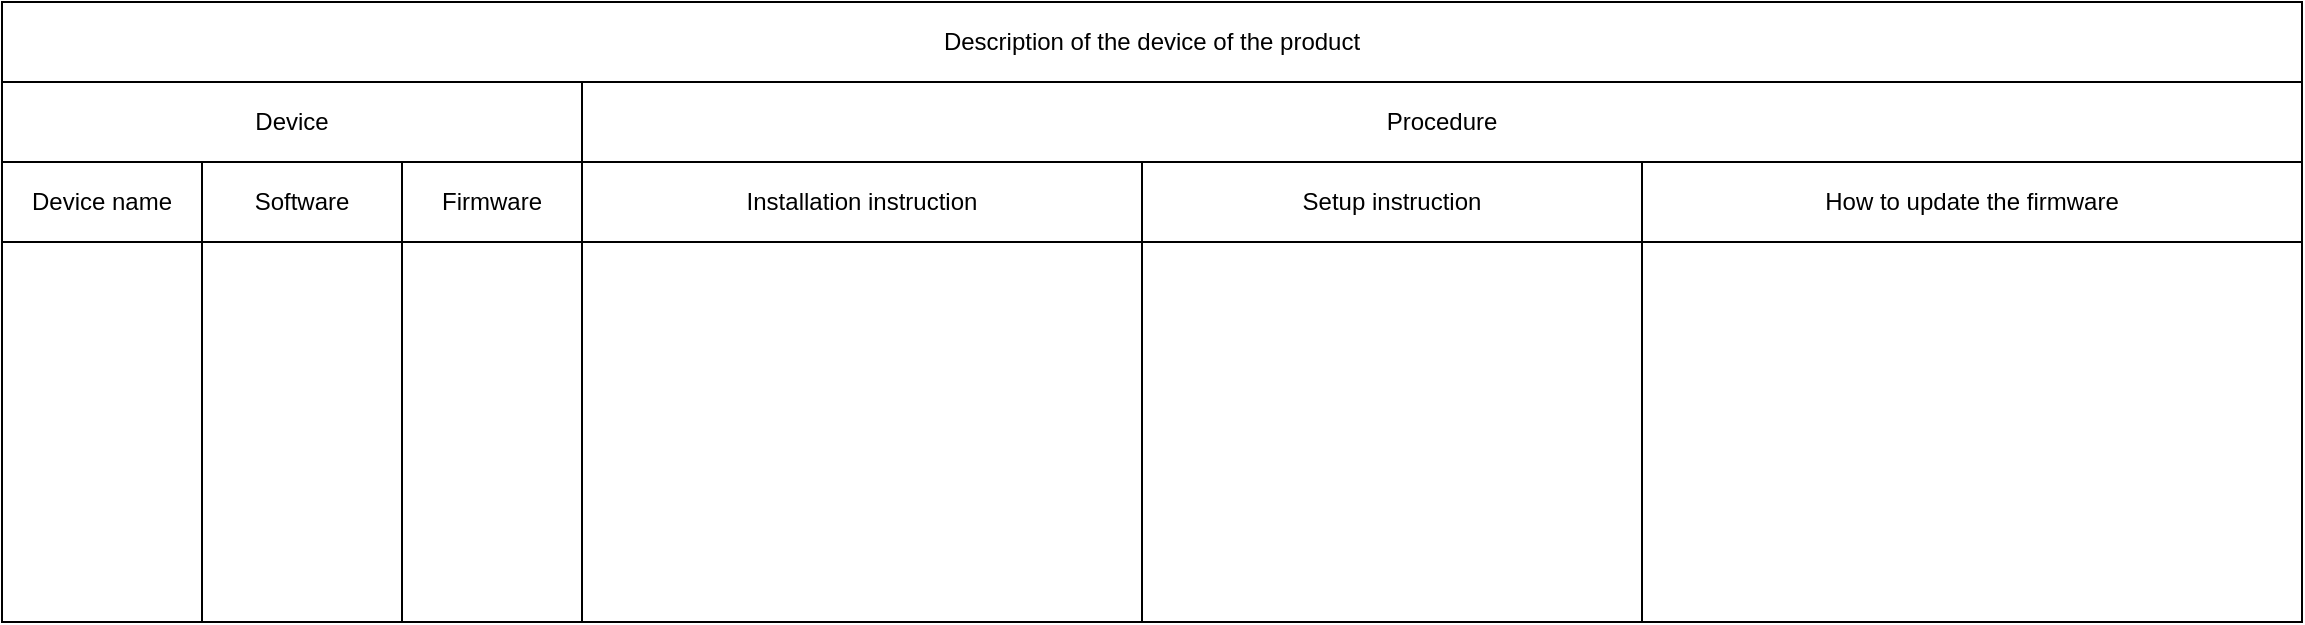 <mxfile version="15.0.3" type="github">
  <diagram id="OclsEK_XeE67PwOviO1x" name="Page-1">
    <mxGraphModel dx="1666" dy="831" grid="1" gridSize="10" guides="1" tooltips="1" connect="1" arrows="1" fold="1" page="1" pageScale="1" pageWidth="827" pageHeight="1169" math="0" shadow="0">
      <root>
        <mxCell id="0" />
        <mxCell id="1" parent="0" />
        <mxCell id="_bbLp0HfyhivJ3uQ8azR-1" value="" style="shape=table;startSize=0;container=1;collapsible=0;childLayout=tableLayout;" vertex="1" parent="1">
          <mxGeometry x="110" y="210" width="1150" height="40" as="geometry" />
        </mxCell>
        <mxCell id="_bbLp0HfyhivJ3uQ8azR-2" value="" style="shape=partialRectangle;collapsible=0;dropTarget=0;pointerEvents=0;fillColor=none;top=0;left=0;bottom=0;right=0;points=[[0,0.5],[1,0.5]];portConstraint=eastwest;" vertex="1" parent="_bbLp0HfyhivJ3uQ8azR-1">
          <mxGeometry width="1150" height="40" as="geometry" />
        </mxCell>
        <mxCell id="_bbLp0HfyhivJ3uQ8azR-3" value="Description of the device of the product" style="shape=partialRectangle;html=1;whiteSpace=wrap;connectable=0;overflow=hidden;fillColor=none;top=0;left=0;bottom=0;right=0;pointerEvents=1;" vertex="1" parent="_bbLp0HfyhivJ3uQ8azR-2">
          <mxGeometry width="1150" height="40" as="geometry" />
        </mxCell>
        <mxCell id="_bbLp0HfyhivJ3uQ8azR-4" value="" style="shape=table;startSize=0;container=1;collapsible=0;childLayout=tableLayout;" vertex="1" parent="1">
          <mxGeometry x="110" y="250" width="290" height="40" as="geometry" />
        </mxCell>
        <mxCell id="_bbLp0HfyhivJ3uQ8azR-5" value="" style="shape=partialRectangle;collapsible=0;dropTarget=0;pointerEvents=0;fillColor=none;top=0;left=0;bottom=0;right=0;points=[[0,0.5],[1,0.5]];portConstraint=eastwest;" vertex="1" parent="_bbLp0HfyhivJ3uQ8azR-4">
          <mxGeometry width="290" height="40" as="geometry" />
        </mxCell>
        <mxCell id="_bbLp0HfyhivJ3uQ8azR-6" value="Device" style="shape=partialRectangle;html=1;whiteSpace=wrap;connectable=0;overflow=hidden;fillColor=none;top=0;left=0;bottom=0;right=0;pointerEvents=1;" vertex="1" parent="_bbLp0HfyhivJ3uQ8azR-5">
          <mxGeometry width="290" height="40" as="geometry" />
        </mxCell>
        <mxCell id="_bbLp0HfyhivJ3uQ8azR-7" value="" style="shape=table;startSize=0;container=1;collapsible=0;childLayout=tableLayout;" vertex="1" parent="1">
          <mxGeometry x="310" y="290" width="90" height="40" as="geometry" />
        </mxCell>
        <mxCell id="_bbLp0HfyhivJ3uQ8azR-8" value="" style="shape=partialRectangle;collapsible=0;dropTarget=0;pointerEvents=0;fillColor=none;top=0;left=0;bottom=0;right=0;points=[[0,0.5],[1,0.5]];portConstraint=eastwest;" vertex="1" parent="_bbLp0HfyhivJ3uQ8azR-7">
          <mxGeometry width="90" height="40" as="geometry" />
        </mxCell>
        <mxCell id="_bbLp0HfyhivJ3uQ8azR-9" value="Firmware" style="shape=partialRectangle;html=1;whiteSpace=wrap;connectable=0;overflow=hidden;fillColor=none;top=0;left=0;bottom=0;right=0;pointerEvents=1;" vertex="1" parent="_bbLp0HfyhivJ3uQ8azR-8">
          <mxGeometry width="90" height="40" as="geometry" />
        </mxCell>
        <mxCell id="_bbLp0HfyhivJ3uQ8azR-10" value="" style="shape=table;startSize=0;container=1;collapsible=0;childLayout=tableLayout;" vertex="1" parent="1">
          <mxGeometry x="210" y="290" width="100" height="40" as="geometry" />
        </mxCell>
        <mxCell id="_bbLp0HfyhivJ3uQ8azR-11" value="" style="shape=partialRectangle;collapsible=0;dropTarget=0;pointerEvents=0;fillColor=none;top=0;left=0;bottom=0;right=0;points=[[0,0.5],[1,0.5]];portConstraint=eastwest;" vertex="1" parent="_bbLp0HfyhivJ3uQ8azR-10">
          <mxGeometry width="100" height="40" as="geometry" />
        </mxCell>
        <mxCell id="_bbLp0HfyhivJ3uQ8azR-12" value="Software" style="shape=partialRectangle;html=1;whiteSpace=wrap;connectable=0;overflow=hidden;fillColor=none;top=0;left=0;bottom=0;right=0;pointerEvents=1;" vertex="1" parent="_bbLp0HfyhivJ3uQ8azR-11">
          <mxGeometry width="100" height="40" as="geometry" />
        </mxCell>
        <mxCell id="_bbLp0HfyhivJ3uQ8azR-13" value="" style="shape=table;startSize=0;container=1;collapsible=0;childLayout=tableLayout;" vertex="1" parent="1">
          <mxGeometry x="110" y="290" width="100" height="40" as="geometry" />
        </mxCell>
        <mxCell id="_bbLp0HfyhivJ3uQ8azR-14" value="" style="shape=partialRectangle;collapsible=0;dropTarget=0;pointerEvents=0;fillColor=none;top=0;left=0;bottom=0;right=0;points=[[0,0.5],[1,0.5]];portConstraint=eastwest;" vertex="1" parent="_bbLp0HfyhivJ3uQ8azR-13">
          <mxGeometry width="100" height="40" as="geometry" />
        </mxCell>
        <mxCell id="_bbLp0HfyhivJ3uQ8azR-15" value="Device name " style="shape=partialRectangle;html=1;whiteSpace=wrap;connectable=0;overflow=hidden;fillColor=none;top=0;left=0;bottom=0;right=0;pointerEvents=1;" vertex="1" parent="_bbLp0HfyhivJ3uQ8azR-14">
          <mxGeometry width="100" height="40" as="geometry" />
        </mxCell>
        <mxCell id="_bbLp0HfyhivJ3uQ8azR-16" value="" style="shape=table;startSize=0;container=1;collapsible=0;childLayout=tableLayout;" vertex="1" parent="1">
          <mxGeometry x="400" y="250" width="860" height="40" as="geometry" />
        </mxCell>
        <mxCell id="_bbLp0HfyhivJ3uQ8azR-17" value="" style="shape=partialRectangle;collapsible=0;dropTarget=0;pointerEvents=0;fillColor=none;top=0;left=0;bottom=0;right=0;points=[[0,0.5],[1,0.5]];portConstraint=eastwest;" vertex="1" parent="_bbLp0HfyhivJ3uQ8azR-16">
          <mxGeometry width="860" height="40" as="geometry" />
        </mxCell>
        <mxCell id="_bbLp0HfyhivJ3uQ8azR-18" value="Procedure" style="shape=partialRectangle;html=1;whiteSpace=wrap;connectable=0;overflow=hidden;fillColor=none;top=0;left=0;bottom=0;right=0;pointerEvents=1;" vertex="1" parent="_bbLp0HfyhivJ3uQ8azR-17">
          <mxGeometry width="860" height="40" as="geometry" />
        </mxCell>
        <mxCell id="_bbLp0HfyhivJ3uQ8azR-19" value="" style="shape=table;startSize=0;container=1;collapsible=0;childLayout=tableLayout;" vertex="1" parent="1">
          <mxGeometry x="400" y="290" width="280" height="40" as="geometry" />
        </mxCell>
        <mxCell id="_bbLp0HfyhivJ3uQ8azR-20" value="" style="shape=partialRectangle;collapsible=0;dropTarget=0;pointerEvents=0;fillColor=none;top=0;left=0;bottom=0;right=0;points=[[0,0.5],[1,0.5]];portConstraint=eastwest;" vertex="1" parent="_bbLp0HfyhivJ3uQ8azR-19">
          <mxGeometry width="280" height="40" as="geometry" />
        </mxCell>
        <mxCell id="_bbLp0HfyhivJ3uQ8azR-21" value="Installation instruction" style="shape=partialRectangle;html=1;whiteSpace=wrap;connectable=0;overflow=hidden;fillColor=none;top=0;left=0;bottom=0;right=0;pointerEvents=1;" vertex="1" parent="_bbLp0HfyhivJ3uQ8azR-20">
          <mxGeometry width="280" height="40" as="geometry" />
        </mxCell>
        <mxCell id="_bbLp0HfyhivJ3uQ8azR-22" value="" style="shape=table;startSize=0;container=1;collapsible=0;childLayout=tableLayout;" vertex="1" parent="1">
          <mxGeometry x="680" y="290" width="250" height="40" as="geometry" />
        </mxCell>
        <mxCell id="_bbLp0HfyhivJ3uQ8azR-23" value="" style="shape=partialRectangle;collapsible=0;dropTarget=0;pointerEvents=0;fillColor=none;top=0;left=0;bottom=0;right=0;points=[[0,0.5],[1,0.5]];portConstraint=eastwest;" vertex="1" parent="_bbLp0HfyhivJ3uQ8azR-22">
          <mxGeometry width="250" height="40" as="geometry" />
        </mxCell>
        <mxCell id="_bbLp0HfyhivJ3uQ8azR-24" value="Setup instruction" style="shape=partialRectangle;html=1;whiteSpace=wrap;connectable=0;overflow=hidden;fillColor=none;top=0;left=0;bottom=0;right=0;pointerEvents=1;" vertex="1" parent="_bbLp0HfyhivJ3uQ8azR-23">
          <mxGeometry width="250" height="40" as="geometry" />
        </mxCell>
        <mxCell id="_bbLp0HfyhivJ3uQ8azR-25" value="" style="shape=table;startSize=0;container=1;collapsible=0;childLayout=tableLayout;" vertex="1" parent="1">
          <mxGeometry x="930" y="290" width="330" height="40" as="geometry" />
        </mxCell>
        <mxCell id="_bbLp0HfyhivJ3uQ8azR-26" value="" style="shape=partialRectangle;collapsible=0;dropTarget=0;pointerEvents=0;fillColor=none;top=0;left=0;bottom=0;right=0;points=[[0,0.5],[1,0.5]];portConstraint=eastwest;" vertex="1" parent="_bbLp0HfyhivJ3uQ8azR-25">
          <mxGeometry width="330" height="40" as="geometry" />
        </mxCell>
        <mxCell id="_bbLp0HfyhivJ3uQ8azR-27" value="How to update the firmware" style="shape=partialRectangle;html=1;whiteSpace=wrap;connectable=0;overflow=hidden;fillColor=none;top=0;left=0;bottom=0;right=0;pointerEvents=1;" vertex="1" parent="_bbLp0HfyhivJ3uQ8azR-26">
          <mxGeometry width="330" height="40" as="geometry" />
        </mxCell>
        <mxCell id="_bbLp0HfyhivJ3uQ8azR-28" value="" style="shape=table;startSize=0;container=1;collapsible=0;childLayout=tableLayout;" vertex="1" parent="1">
          <mxGeometry x="110" y="330" width="100" height="190" as="geometry" />
        </mxCell>
        <mxCell id="_bbLp0HfyhivJ3uQ8azR-29" value="" style="shape=partialRectangle;collapsible=0;dropTarget=0;pointerEvents=0;fillColor=none;top=0;left=0;bottom=0;right=0;points=[[0,0.5],[1,0.5]];portConstraint=eastwest;" vertex="1" parent="_bbLp0HfyhivJ3uQ8azR-28">
          <mxGeometry width="100" height="190" as="geometry" />
        </mxCell>
        <mxCell id="_bbLp0HfyhivJ3uQ8azR-30" value="" style="shape=partialRectangle;html=1;whiteSpace=wrap;connectable=0;overflow=hidden;fillColor=none;top=0;left=0;bottom=0;right=0;pointerEvents=1;" vertex="1" parent="_bbLp0HfyhivJ3uQ8azR-29">
          <mxGeometry width="100" height="190" as="geometry" />
        </mxCell>
        <mxCell id="_bbLp0HfyhivJ3uQ8azR-31" value="" style="shape=table;startSize=0;container=1;collapsible=0;childLayout=tableLayout;" vertex="1" parent="1">
          <mxGeometry x="210" y="330" width="100" height="190" as="geometry" />
        </mxCell>
        <mxCell id="_bbLp0HfyhivJ3uQ8azR-32" value="" style="shape=partialRectangle;collapsible=0;dropTarget=0;pointerEvents=0;fillColor=none;top=0;left=0;bottom=0;right=0;points=[[0,0.5],[1,0.5]];portConstraint=eastwest;" vertex="1" parent="_bbLp0HfyhivJ3uQ8azR-31">
          <mxGeometry width="100" height="190" as="geometry" />
        </mxCell>
        <mxCell id="_bbLp0HfyhivJ3uQ8azR-33" value="" style="shape=partialRectangle;html=1;whiteSpace=wrap;connectable=0;overflow=hidden;fillColor=none;top=0;left=0;bottom=0;right=0;pointerEvents=1;" vertex="1" parent="_bbLp0HfyhivJ3uQ8azR-32">
          <mxGeometry width="100" height="190" as="geometry" />
        </mxCell>
        <mxCell id="_bbLp0HfyhivJ3uQ8azR-34" value="" style="shape=table;startSize=0;container=1;collapsible=0;childLayout=tableLayout;" vertex="1" parent="1">
          <mxGeometry x="310" y="330" width="90" height="190" as="geometry" />
        </mxCell>
        <mxCell id="_bbLp0HfyhivJ3uQ8azR-35" value="" style="shape=partialRectangle;collapsible=0;dropTarget=0;pointerEvents=0;fillColor=none;top=0;left=0;bottom=0;right=0;points=[[0,0.5],[1,0.5]];portConstraint=eastwest;" vertex="1" parent="_bbLp0HfyhivJ3uQ8azR-34">
          <mxGeometry width="90" height="190" as="geometry" />
        </mxCell>
        <mxCell id="_bbLp0HfyhivJ3uQ8azR-36" value="" style="shape=partialRectangle;html=1;whiteSpace=wrap;connectable=0;overflow=hidden;fillColor=none;top=0;left=0;bottom=0;right=0;pointerEvents=1;" vertex="1" parent="_bbLp0HfyhivJ3uQ8azR-35">
          <mxGeometry width="90" height="190" as="geometry" />
        </mxCell>
        <mxCell id="_bbLp0HfyhivJ3uQ8azR-37" value="" style="shape=table;startSize=0;container=1;collapsible=0;childLayout=tableLayout;" vertex="1" parent="1">
          <mxGeometry x="400" y="330" width="280" height="190" as="geometry" />
        </mxCell>
        <mxCell id="_bbLp0HfyhivJ3uQ8azR-38" value="" style="shape=partialRectangle;collapsible=0;dropTarget=0;pointerEvents=0;fillColor=none;top=0;left=0;bottom=0;right=0;points=[[0,0.5],[1,0.5]];portConstraint=eastwest;" vertex="1" parent="_bbLp0HfyhivJ3uQ8azR-37">
          <mxGeometry width="280" height="190" as="geometry" />
        </mxCell>
        <mxCell id="_bbLp0HfyhivJ3uQ8azR-39" value="" style="shape=partialRectangle;html=1;whiteSpace=wrap;connectable=0;overflow=hidden;fillColor=none;top=0;left=0;bottom=0;right=0;pointerEvents=1;" vertex="1" parent="_bbLp0HfyhivJ3uQ8azR-38">
          <mxGeometry width="280" height="190" as="geometry" />
        </mxCell>
        <mxCell id="_bbLp0HfyhivJ3uQ8azR-40" value="" style="shape=table;startSize=0;container=1;collapsible=0;childLayout=tableLayout;" vertex="1" parent="1">
          <mxGeometry x="680" y="330" width="250" height="190" as="geometry" />
        </mxCell>
        <mxCell id="_bbLp0HfyhivJ3uQ8azR-41" value="" style="shape=partialRectangle;collapsible=0;dropTarget=0;pointerEvents=0;fillColor=none;top=0;left=0;bottom=0;right=0;points=[[0,0.5],[1,0.5]];portConstraint=eastwest;" vertex="1" parent="_bbLp0HfyhivJ3uQ8azR-40">
          <mxGeometry width="250" height="190" as="geometry" />
        </mxCell>
        <mxCell id="_bbLp0HfyhivJ3uQ8azR-42" value="" style="shape=partialRectangle;html=1;whiteSpace=wrap;connectable=0;overflow=hidden;fillColor=none;top=0;left=0;bottom=0;right=0;pointerEvents=1;" vertex="1" parent="_bbLp0HfyhivJ3uQ8azR-41">
          <mxGeometry width="250" height="190" as="geometry" />
        </mxCell>
        <mxCell id="_bbLp0HfyhivJ3uQ8azR-43" value="" style="shape=table;startSize=0;container=1;collapsible=0;childLayout=tableLayout;" vertex="1" parent="1">
          <mxGeometry x="930" y="330" width="330" height="190" as="geometry" />
        </mxCell>
        <mxCell id="_bbLp0HfyhivJ3uQ8azR-44" value="" style="shape=partialRectangle;collapsible=0;dropTarget=0;pointerEvents=0;fillColor=none;top=0;left=0;bottom=0;right=0;points=[[0,0.5],[1,0.5]];portConstraint=eastwest;" vertex="1" parent="_bbLp0HfyhivJ3uQ8azR-43">
          <mxGeometry width="330" height="190" as="geometry" />
        </mxCell>
        <mxCell id="_bbLp0HfyhivJ3uQ8azR-45" value="" style="shape=partialRectangle;html=1;whiteSpace=wrap;connectable=0;overflow=hidden;fillColor=none;top=0;left=0;bottom=0;right=0;pointerEvents=1;" vertex="1" parent="_bbLp0HfyhivJ3uQ8azR-44">
          <mxGeometry width="330" height="190" as="geometry" />
        </mxCell>
      </root>
    </mxGraphModel>
  </diagram>
</mxfile>
